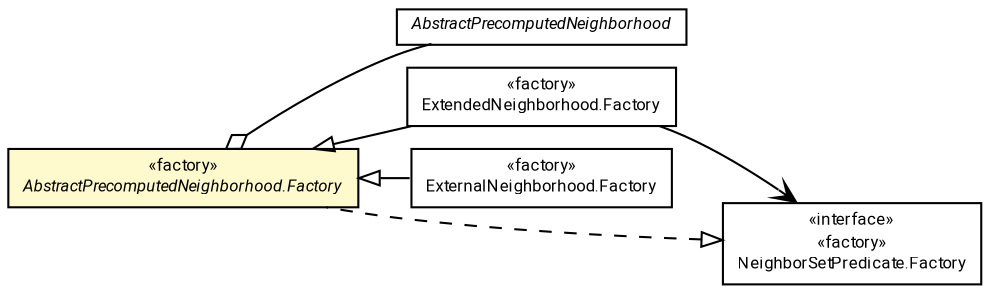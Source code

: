 #!/usr/local/bin/dot
#
# Class diagram 
# Generated by UMLGraph version R5_7_2-60-g0e99a6 (http://www.spinellis.gr/umlgraph/)
#

digraph G {
	graph [fontnames="svg"]
	edge [fontname="Roboto",fontsize=7,labelfontname="Roboto",labelfontsize=7,color="black"];
	node [fontname="Roboto",fontcolor="black",fontsize=8,shape=plaintext,margin=0,width=0,height=0];
	nodesep=0.15;
	ranksep=0.25;
	rankdir=LR;
	// de.lmu.ifi.dbs.elki.algorithm.outlier.spatial.neighborhood.AbstractPrecomputedNeighborhood
	c1255555 [label=<<table title="de.lmu.ifi.dbs.elki.algorithm.outlier.spatial.neighborhood.AbstractPrecomputedNeighborhood" border="0" cellborder="1" cellspacing="0" cellpadding="2" href="AbstractPrecomputedNeighborhood.html" target="_parent">
		<tr><td><table border="0" cellspacing="0" cellpadding="1">
		<tr><td align="center" balign="center"> <font face="Roboto"><i>AbstractPrecomputedNeighborhood</i></font> </td></tr>
		</table></td></tr>
		</table>>, URL="AbstractPrecomputedNeighborhood.html"];
	// de.lmu.ifi.dbs.elki.algorithm.outlier.spatial.neighborhood.AbstractPrecomputedNeighborhood.Factory<O>
	c1255556 [label=<<table title="de.lmu.ifi.dbs.elki.algorithm.outlier.spatial.neighborhood.AbstractPrecomputedNeighborhood.Factory" border="0" cellborder="1" cellspacing="0" cellpadding="2" bgcolor="lemonChiffon" href="AbstractPrecomputedNeighborhood.Factory.html" target="_parent">
		<tr><td><table border="0" cellspacing="0" cellpadding="1">
		<tr><td align="center" balign="center"> &#171;factory&#187; </td></tr>
		<tr><td align="center" balign="center"> <font face="Roboto"><i>AbstractPrecomputedNeighborhood.Factory</i></font> </td></tr>
		</table></td></tr>
		</table>>, URL="AbstractPrecomputedNeighborhood.Factory.html"];
	// de.lmu.ifi.dbs.elki.algorithm.outlier.spatial.neighborhood.ExtendedNeighborhood.Factory<O>
	c1255561 [label=<<table title="de.lmu.ifi.dbs.elki.algorithm.outlier.spatial.neighborhood.ExtendedNeighborhood.Factory" border="0" cellborder="1" cellspacing="0" cellpadding="2" href="ExtendedNeighborhood.Factory.html" target="_parent">
		<tr><td><table border="0" cellspacing="0" cellpadding="1">
		<tr><td align="center" balign="center"> &#171;factory&#187; </td></tr>
		<tr><td align="center" balign="center"> <font face="Roboto">ExtendedNeighborhood.Factory</font> </td></tr>
		</table></td></tr>
		</table>>, URL="ExtendedNeighborhood.Factory.html"];
	// de.lmu.ifi.dbs.elki.algorithm.outlier.spatial.neighborhood.NeighborSetPredicate.Factory<O>
	c1255564 [label=<<table title="de.lmu.ifi.dbs.elki.algorithm.outlier.spatial.neighborhood.NeighborSetPredicate.Factory" border="0" cellborder="1" cellspacing="0" cellpadding="2" href="NeighborSetPredicate.Factory.html" target="_parent">
		<tr><td><table border="0" cellspacing="0" cellpadding="1">
		<tr><td align="center" balign="center"> &#171;interface&#187; </td></tr>
		<tr><td align="center" balign="center"> &#171;factory&#187; </td></tr>
		<tr><td align="center" balign="center"> <font face="Roboto">NeighborSetPredicate.Factory</font> </td></tr>
		</table></td></tr>
		</table>>, URL="NeighborSetPredicate.Factory.html"];
	// de.lmu.ifi.dbs.elki.algorithm.outlier.spatial.neighborhood.ExternalNeighborhood.Factory
	c1255566 [label=<<table title="de.lmu.ifi.dbs.elki.algorithm.outlier.spatial.neighborhood.ExternalNeighborhood.Factory" border="0" cellborder="1" cellspacing="0" cellpadding="2" href="ExternalNeighborhood.Factory.html" target="_parent">
		<tr><td><table border="0" cellspacing="0" cellpadding="1">
		<tr><td align="center" balign="center"> &#171;factory&#187; </td></tr>
		<tr><td align="center" balign="center"> <font face="Roboto">ExternalNeighborhood.Factory</font> </td></tr>
		</table></td></tr>
		</table>>, URL="ExternalNeighborhood.Factory.html"];
	// de.lmu.ifi.dbs.elki.algorithm.outlier.spatial.neighborhood.AbstractPrecomputedNeighborhood.Factory<O> implements de.lmu.ifi.dbs.elki.algorithm.outlier.spatial.neighborhood.NeighborSetPredicate.Factory<O>
	c1255564 -> c1255556 [arrowtail=empty,style=dashed,dir=back,weight=9];
	// de.lmu.ifi.dbs.elki.algorithm.outlier.spatial.neighborhood.AbstractPrecomputedNeighborhood.Factory<O> has de.lmu.ifi.dbs.elki.algorithm.outlier.spatial.neighborhood.AbstractPrecomputedNeighborhood
	c1255556 -> c1255555 [arrowhead=none,arrowtail=ediamond,dir=back,weight=4];
	// de.lmu.ifi.dbs.elki.algorithm.outlier.spatial.neighborhood.ExtendedNeighborhood.Factory<O> extends de.lmu.ifi.dbs.elki.algorithm.outlier.spatial.neighborhood.AbstractPrecomputedNeighborhood.Factory<O>
	c1255556 -> c1255561 [arrowtail=empty,dir=back,weight=10];
	// de.lmu.ifi.dbs.elki.algorithm.outlier.spatial.neighborhood.ExternalNeighborhood.Factory extends de.lmu.ifi.dbs.elki.algorithm.outlier.spatial.neighborhood.AbstractPrecomputedNeighborhood.Factory<O>
	c1255556 -> c1255566 [arrowtail=empty,dir=back,weight=10];
	// de.lmu.ifi.dbs.elki.algorithm.outlier.spatial.neighborhood.ExtendedNeighborhood.Factory<O> navassoc de.lmu.ifi.dbs.elki.algorithm.outlier.spatial.neighborhood.NeighborSetPredicate.Factory<O>
	c1255561 -> c1255564 [arrowhead=open,weight=1];
}

